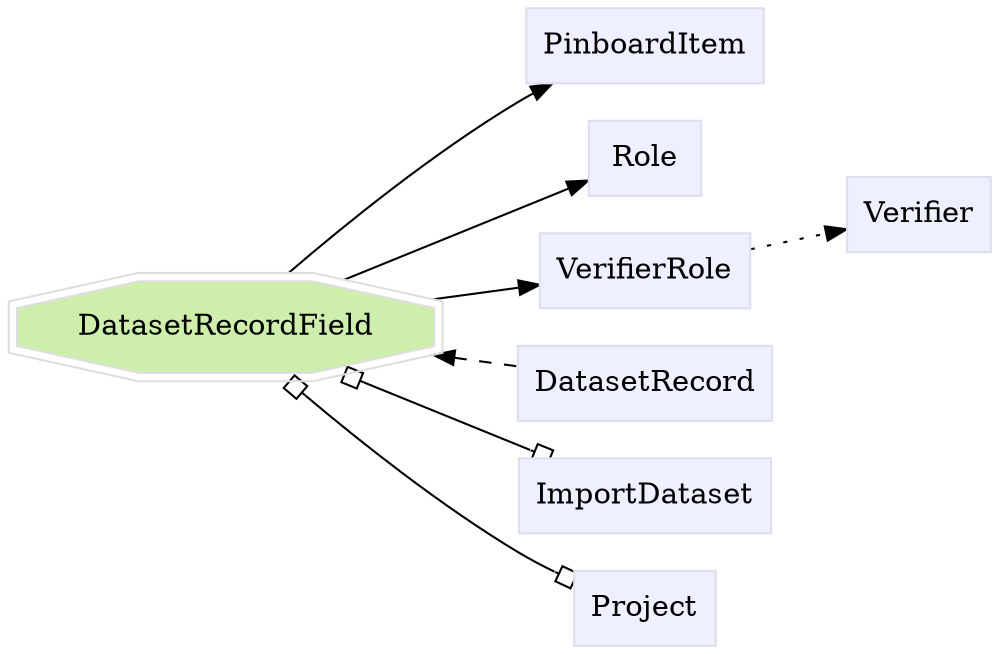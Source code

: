 digraph DatasetRecordField {
	graph [bb="0,0,414.82,306",
		label="",
		outputorder=edgesfirst,
		rankdir=LR
	];
	node [label="\N"];
	subgraph annotator_cluster {
		graph [rank=min];
	}
	subgraph core {
	}
	subgraph supporting {
		DatasetRecordField	[color="#dedede",
			fillcolor="#cdefab",
			group=target,
			height=0.61111,
			href="/develop/Data/models.html#dataset-record-field",
			label=DatasetRecordField,
			pos="95.037,153",
			shape=doubleoctagon,
			style=filled,
			target=_top,
			width=2.6399];
		PinboardItem	[color="#dddeee",
			fillcolor="#eeefff",
			group=supporting,
			height=0.5,
			href="/develop/Data/models.html#pinboard-item",
			label=PinboardItem,
			pos="273.82,288",
			shape=box,
			style=filled,
			target=_top,
			width=1.2535];
		Role	[color="#dddeee",
			fillcolor="#eeefff",
			group=supporting,
			height=0.5,
			href="/develop/Data/models.html#role",
			label=Role,
			pos="273.82,234",
			shape=box,
			style=filled,
			target=_top,
			width=0.75];
		VerifierRole	[color="#dddeee",
			fillcolor="#eeefff",
			group=supporting,
			height=0.5,
			href="/develop/Data/models.html#verifier-role",
			label=VerifierRole,
			pos="273.82,180",
			shape=box,
			style=filled,
			target=_top,
			width=1.1493];
		Verifier	[color="#dddeee",
			fillcolor="#eeefff",
			group=supporting,
			height=0.5,
			href="/develop/Data/models.html#verifier",
			label=Verifier,
			pos="386.2,207",
			shape=box,
			style=filled,
			target=_top,
			width=0.79514];
		DatasetRecord	[color="#dddeee",
			fillcolor="#eeefff",
			group=supporting,
			height=0.5,
			href="/develop/Data/models.html#dataset-record",
			label=DatasetRecord,
			pos="273.82,126",
			shape=box,
			style=filled,
			target=_top,
			width=1.3264];
		ImportDataset	[color="#dddeee",
			fillcolor="#eeefff",
			group=supporting,
			height=0.5,
			href="/develop/Data/models.html#import-dataset",
			label=ImportDataset,
			pos="273.82,72",
			shape=box,
			style=filled,
			target=_top,
			width=1.3056];
		Project	[color="#dddeee",
			fillcolor="#eeefff",
			group=supporting,
			height=0.5,
			href="/develop/Data/models.html#project",
			label=Project,
			pos="273.82,18",
			shape=box,
			style=filled,
			target=_top,
			width=0.75347];
	}
	DatasetRecordField -> PinboardItem	[pos="e,239.19,269.5 120.45,175.42 145.87,198.24 187.3,233.99 226.07,261 227.24,261.81 228.44,262.63 229.65,263.43"];
	DatasetRecordField -> Role	[pos="e,246.51,221.94 141.11,173.65 170.55,187.14 208.51,204.53 236.11,217.18"];
	DatasetRecordField -> VerifierRole	[pos="e,232.29,173.81 181.06,165.99 194.74,168.08 208.53,170.18 221.12,172.1"];
	DatasetRecordField -> DatasetRecord	[dir=back,
		pos="s,181.06,140.01 192.24,138.31 203.88,136.53 215.32,134.78 225.78,133.19",
		style=dashed];
	DatasetRecordField -> ImportDataset	[arrowhead=obox,
		arrowtail=obox,
		dir=both,
		pos="s,141.11,132.35 e,232.66,90.401 150.63,127.99 173.81,117.36 200.65,105.07 223.26,94.711"];
	DatasetRecordField -> Project	[arrowhead=obox,
		arrowtail=obox,
		dir=both,
		pos="s,120.45,130.58 e,246.62,32.093 128.01,123.84 153.61,101.13 190.94,69.474 226.07,45 229.81,42.398 233.81,39.812 237.84,37.329"];
	Role -> Verifier	[pos="e,357.44,213.79 301.26,227.53 314.78,224.23 331.49,220.14 346.44,216.48",
		style=invis];
	VerifierRole -> Verifier	[pos="e,357.31,200.18 315.61,189.98 325.59,192.42 336.24,195.02 346.13,197.44",
		style=dotted];
}
